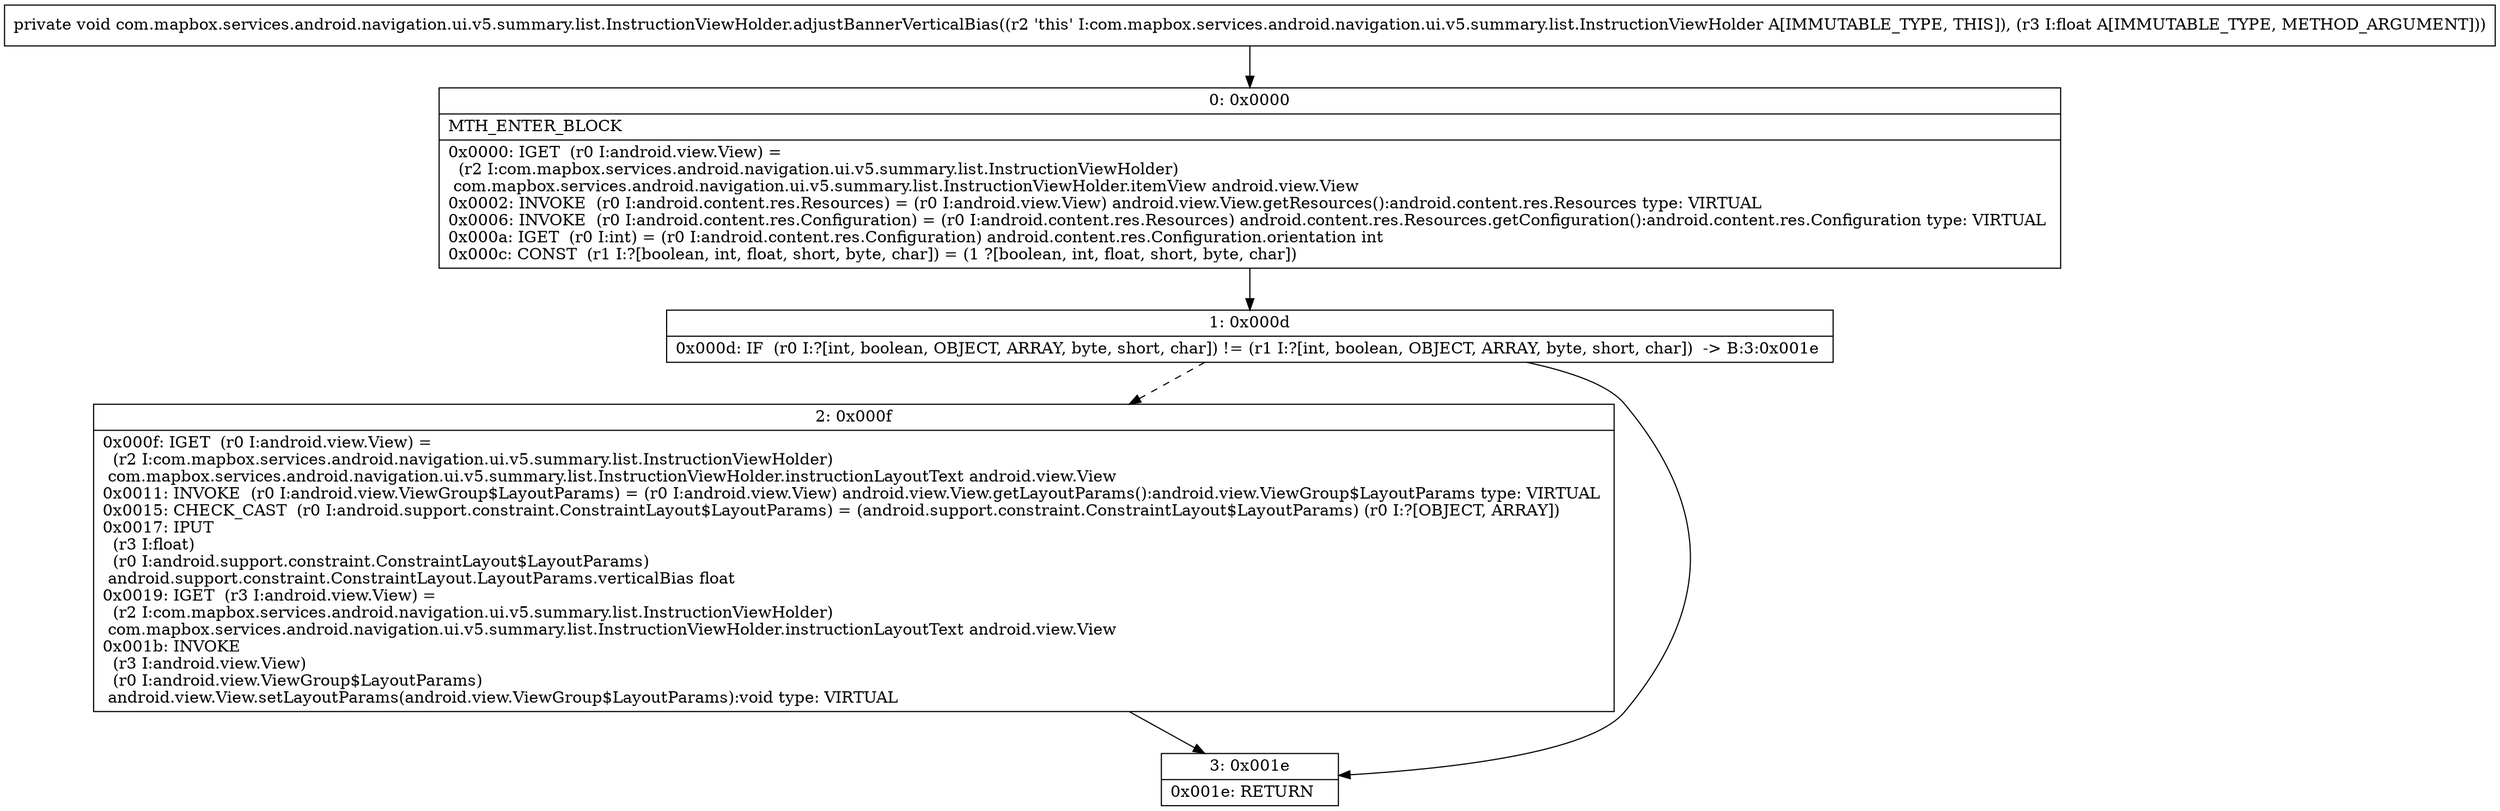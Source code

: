 digraph "CFG forcom.mapbox.services.android.navigation.ui.v5.summary.list.InstructionViewHolder.adjustBannerVerticalBias(F)V" {
Node_0 [shape=record,label="{0\:\ 0x0000|MTH_ENTER_BLOCK\l|0x0000: IGET  (r0 I:android.view.View) = \l  (r2 I:com.mapbox.services.android.navigation.ui.v5.summary.list.InstructionViewHolder)\l com.mapbox.services.android.navigation.ui.v5.summary.list.InstructionViewHolder.itemView android.view.View \l0x0002: INVOKE  (r0 I:android.content.res.Resources) = (r0 I:android.view.View) android.view.View.getResources():android.content.res.Resources type: VIRTUAL \l0x0006: INVOKE  (r0 I:android.content.res.Configuration) = (r0 I:android.content.res.Resources) android.content.res.Resources.getConfiguration():android.content.res.Configuration type: VIRTUAL \l0x000a: IGET  (r0 I:int) = (r0 I:android.content.res.Configuration) android.content.res.Configuration.orientation int \l0x000c: CONST  (r1 I:?[boolean, int, float, short, byte, char]) = (1 ?[boolean, int, float, short, byte, char]) \l}"];
Node_1 [shape=record,label="{1\:\ 0x000d|0x000d: IF  (r0 I:?[int, boolean, OBJECT, ARRAY, byte, short, char]) != (r1 I:?[int, boolean, OBJECT, ARRAY, byte, short, char])  \-\> B:3:0x001e \l}"];
Node_2 [shape=record,label="{2\:\ 0x000f|0x000f: IGET  (r0 I:android.view.View) = \l  (r2 I:com.mapbox.services.android.navigation.ui.v5.summary.list.InstructionViewHolder)\l com.mapbox.services.android.navigation.ui.v5.summary.list.InstructionViewHolder.instructionLayoutText android.view.View \l0x0011: INVOKE  (r0 I:android.view.ViewGroup$LayoutParams) = (r0 I:android.view.View) android.view.View.getLayoutParams():android.view.ViewGroup$LayoutParams type: VIRTUAL \l0x0015: CHECK_CAST  (r0 I:android.support.constraint.ConstraintLayout$LayoutParams) = (android.support.constraint.ConstraintLayout$LayoutParams) (r0 I:?[OBJECT, ARRAY]) \l0x0017: IPUT  \l  (r3 I:float)\l  (r0 I:android.support.constraint.ConstraintLayout$LayoutParams)\l android.support.constraint.ConstraintLayout.LayoutParams.verticalBias float \l0x0019: IGET  (r3 I:android.view.View) = \l  (r2 I:com.mapbox.services.android.navigation.ui.v5.summary.list.InstructionViewHolder)\l com.mapbox.services.android.navigation.ui.v5.summary.list.InstructionViewHolder.instructionLayoutText android.view.View \l0x001b: INVOKE  \l  (r3 I:android.view.View)\l  (r0 I:android.view.ViewGroup$LayoutParams)\l android.view.View.setLayoutParams(android.view.ViewGroup$LayoutParams):void type: VIRTUAL \l}"];
Node_3 [shape=record,label="{3\:\ 0x001e|0x001e: RETURN   \l}"];
MethodNode[shape=record,label="{private void com.mapbox.services.android.navigation.ui.v5.summary.list.InstructionViewHolder.adjustBannerVerticalBias((r2 'this' I:com.mapbox.services.android.navigation.ui.v5.summary.list.InstructionViewHolder A[IMMUTABLE_TYPE, THIS]), (r3 I:float A[IMMUTABLE_TYPE, METHOD_ARGUMENT])) }"];
MethodNode -> Node_0;
Node_0 -> Node_1;
Node_1 -> Node_2[style=dashed];
Node_1 -> Node_3;
Node_2 -> Node_3;
}

